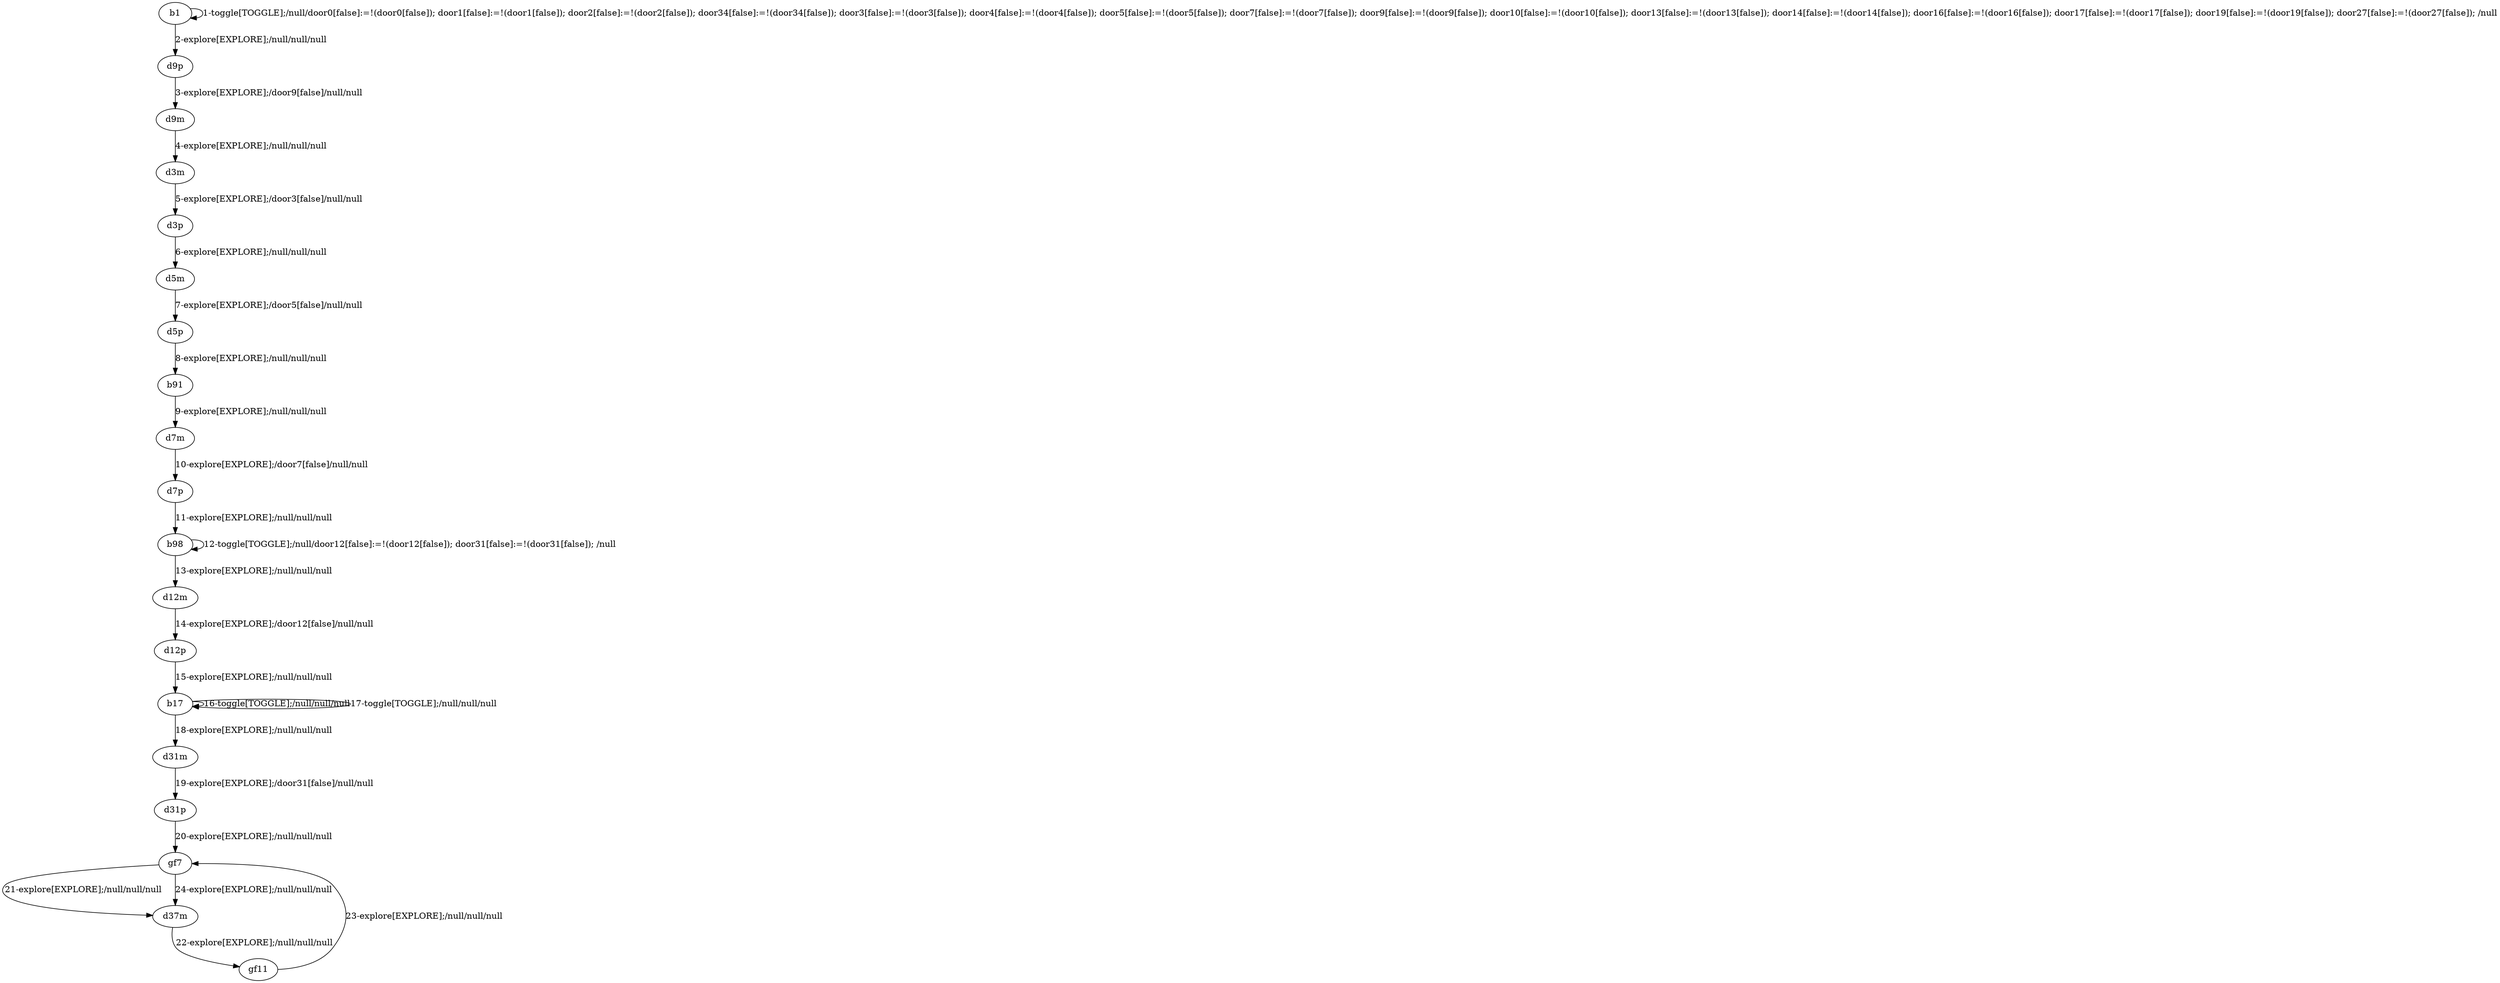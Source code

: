 # Total number of goals covered by this test: 1
# b17 --> b17

digraph g {
"b1" -> "b1" [label = "1-toggle[TOGGLE];/null/door0[false]:=!(door0[false]); door1[false]:=!(door1[false]); door2[false]:=!(door2[false]); door34[false]:=!(door34[false]); door3[false]:=!(door3[false]); door4[false]:=!(door4[false]); door5[false]:=!(door5[false]); door7[false]:=!(door7[false]); door9[false]:=!(door9[false]); door10[false]:=!(door10[false]); door13[false]:=!(door13[false]); door14[false]:=!(door14[false]); door16[false]:=!(door16[false]); door17[false]:=!(door17[false]); door19[false]:=!(door19[false]); door27[false]:=!(door27[false]); /null"];
"b1" -> "d9p" [label = "2-explore[EXPLORE];/null/null/null"];
"d9p" -> "d9m" [label = "3-explore[EXPLORE];/door9[false]/null/null"];
"d9m" -> "d3m" [label = "4-explore[EXPLORE];/null/null/null"];
"d3m" -> "d3p" [label = "5-explore[EXPLORE];/door3[false]/null/null"];
"d3p" -> "d5m" [label = "6-explore[EXPLORE];/null/null/null"];
"d5m" -> "d5p" [label = "7-explore[EXPLORE];/door5[false]/null/null"];
"d5p" -> "b91" [label = "8-explore[EXPLORE];/null/null/null"];
"b91" -> "d7m" [label = "9-explore[EXPLORE];/null/null/null"];
"d7m" -> "d7p" [label = "10-explore[EXPLORE];/door7[false]/null/null"];
"d7p" -> "b98" [label = "11-explore[EXPLORE];/null/null/null"];
"b98" -> "b98" [label = "12-toggle[TOGGLE];/null/door12[false]:=!(door12[false]); door31[false]:=!(door31[false]); /null"];
"b98" -> "d12m" [label = "13-explore[EXPLORE];/null/null/null"];
"d12m" -> "d12p" [label = "14-explore[EXPLORE];/door12[false]/null/null"];
"d12p" -> "b17" [label = "15-explore[EXPLORE];/null/null/null"];
"b17" -> "b17" [label = "16-toggle[TOGGLE];/null/null/null"];
"b17" -> "b17" [label = "17-toggle[TOGGLE];/null/null/null"];
"b17" -> "d31m" [label = "18-explore[EXPLORE];/null/null/null"];
"d31m" -> "d31p" [label = "19-explore[EXPLORE];/door31[false]/null/null"];
"d31p" -> "gf7" [label = "20-explore[EXPLORE];/null/null/null"];
"gf7" -> "d37m" [label = "21-explore[EXPLORE];/null/null/null"];
"d37m" -> "gf11" [label = "22-explore[EXPLORE];/null/null/null"];
"gf11" -> "gf7" [label = "23-explore[EXPLORE];/null/null/null"];
"gf7" -> "d37m" [label = "24-explore[EXPLORE];/null/null/null"];
}
